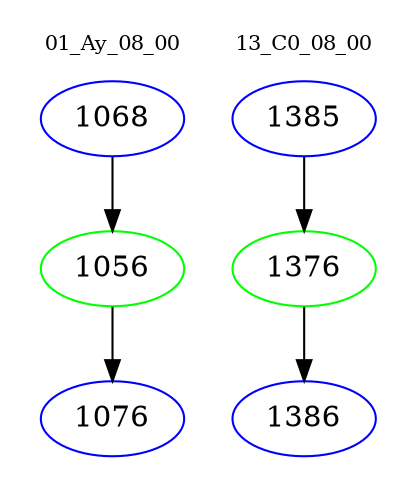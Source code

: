 digraph{
subgraph cluster_0 {
color = white
label = "01_Ay_08_00";
fontsize=10;
T0_1068 [label="1068", color="blue"]
T0_1068 -> T0_1056 [color="black"]
T0_1056 [label="1056", color="green"]
T0_1056 -> T0_1076 [color="black"]
T0_1076 [label="1076", color="blue"]
}
subgraph cluster_1 {
color = white
label = "13_C0_08_00";
fontsize=10;
T1_1385 [label="1385", color="blue"]
T1_1385 -> T1_1376 [color="black"]
T1_1376 [label="1376", color="green"]
T1_1376 -> T1_1386 [color="black"]
T1_1386 [label="1386", color="blue"]
}
}
